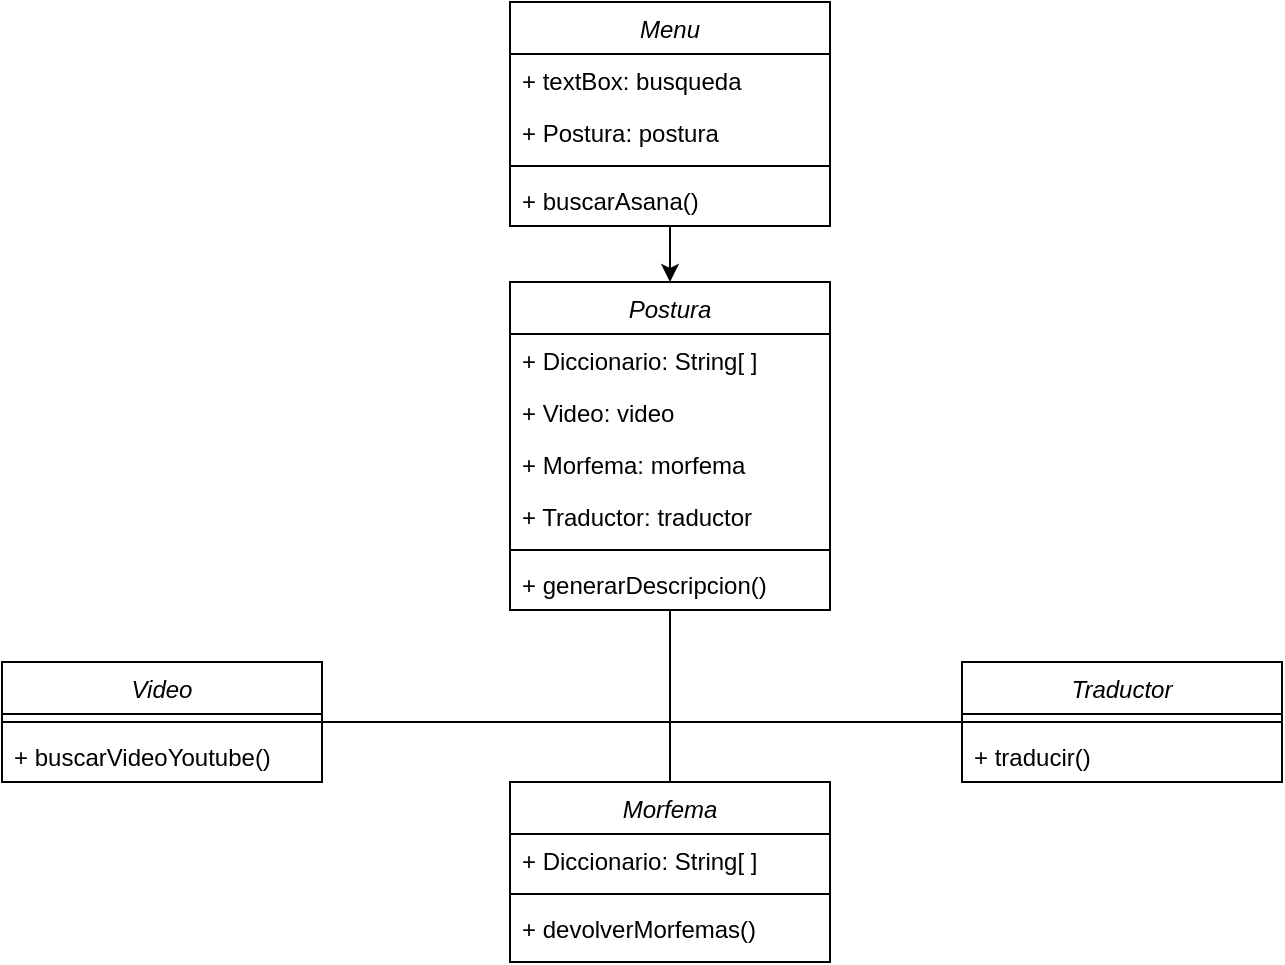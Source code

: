 <mxfile version="22.1.17" type="device">
  <diagram id="C5RBs43oDa-KdzZeNtuy" name="Page-1">
    <mxGraphModel dx="1249" dy="542" grid="1" gridSize="10" guides="1" tooltips="1" connect="1" arrows="1" fold="1" page="1" pageScale="1" pageWidth="827" pageHeight="1169" math="0" shadow="0">
      <root>
        <mxCell id="WIyWlLk6GJQsqaUBKTNV-0" />
        <mxCell id="WIyWlLk6GJQsqaUBKTNV-1" parent="WIyWlLk6GJQsqaUBKTNV-0" />
        <mxCell id="zkfFHV4jXpPFQw0GAbJ--0" value="Video" style="swimlane;fontStyle=2;align=center;verticalAlign=top;childLayout=stackLayout;horizontal=1;startSize=26;horizontalStack=0;resizeParent=1;resizeLast=0;collapsible=1;marginBottom=0;rounded=0;shadow=0;strokeWidth=1;" parent="WIyWlLk6GJQsqaUBKTNV-1" vertex="1">
          <mxGeometry x="80" y="370" width="160" height="60" as="geometry">
            <mxRectangle x="230" y="140" width="160" height="26" as="alternateBounds" />
          </mxGeometry>
        </mxCell>
        <mxCell id="zkfFHV4jXpPFQw0GAbJ--4" value="" style="line;html=1;strokeWidth=1;align=left;verticalAlign=middle;spacingTop=-1;spacingLeft=3;spacingRight=3;rotatable=0;labelPosition=right;points=[];portConstraint=eastwest;" parent="zkfFHV4jXpPFQw0GAbJ--0" vertex="1">
          <mxGeometry y="26" width="160" height="8" as="geometry" />
        </mxCell>
        <mxCell id="zkfFHV4jXpPFQw0GAbJ--5" value="+ buscarVideoYoutube()" style="text;align=left;verticalAlign=top;spacingLeft=4;spacingRight=4;overflow=hidden;rotatable=0;points=[[0,0.5],[1,0.5]];portConstraint=eastwest;" parent="zkfFHV4jXpPFQw0GAbJ--0" vertex="1">
          <mxGeometry y="34" width="160" height="26" as="geometry" />
        </mxCell>
        <mxCell id="H57lVakwy1uI_nr_VTW7-0" value="Traductor" style="swimlane;fontStyle=2;align=center;verticalAlign=top;childLayout=stackLayout;horizontal=1;startSize=26;horizontalStack=0;resizeParent=1;resizeLast=0;collapsible=1;marginBottom=0;rounded=0;shadow=0;strokeWidth=1;" vertex="1" parent="WIyWlLk6GJQsqaUBKTNV-1">
          <mxGeometry x="560" y="370" width="160" height="60" as="geometry">
            <mxRectangle x="230" y="140" width="160" height="26" as="alternateBounds" />
          </mxGeometry>
        </mxCell>
        <mxCell id="H57lVakwy1uI_nr_VTW7-4" value="" style="line;html=1;strokeWidth=1;align=left;verticalAlign=middle;spacingTop=-1;spacingLeft=3;spacingRight=3;rotatable=0;labelPosition=right;points=[];portConstraint=eastwest;" vertex="1" parent="H57lVakwy1uI_nr_VTW7-0">
          <mxGeometry y="26" width="160" height="8" as="geometry" />
        </mxCell>
        <mxCell id="H57lVakwy1uI_nr_VTW7-5" value="+ traducir()" style="text;align=left;verticalAlign=top;spacingLeft=4;spacingRight=4;overflow=hidden;rotatable=0;points=[[0,0.5],[1,0.5]];portConstraint=eastwest;" vertex="1" parent="H57lVakwy1uI_nr_VTW7-0">
          <mxGeometry y="34" width="160" height="26" as="geometry" />
        </mxCell>
        <mxCell id="H57lVakwy1uI_nr_VTW7-6" value="Menu" style="swimlane;fontStyle=2;align=center;verticalAlign=top;childLayout=stackLayout;horizontal=1;startSize=26;horizontalStack=0;resizeParent=1;resizeLast=0;collapsible=1;marginBottom=0;rounded=0;shadow=0;strokeWidth=1;" vertex="1" parent="WIyWlLk6GJQsqaUBKTNV-1">
          <mxGeometry x="334" y="40" width="160" height="112" as="geometry">
            <mxRectangle x="230" y="140" width="160" height="26" as="alternateBounds" />
          </mxGeometry>
        </mxCell>
        <mxCell id="H57lVakwy1uI_nr_VTW7-7" value="+ textBox: busqueda" style="text;align=left;verticalAlign=top;spacingLeft=4;spacingRight=4;overflow=hidden;rotatable=0;points=[[0,0.5],[1,0.5]];portConstraint=eastwest;" vertex="1" parent="H57lVakwy1uI_nr_VTW7-6">
          <mxGeometry y="26" width="160" height="26" as="geometry" />
        </mxCell>
        <mxCell id="H57lVakwy1uI_nr_VTW7-25" value="+ Postura: postura" style="text;align=left;verticalAlign=top;spacingLeft=4;spacingRight=4;overflow=hidden;rotatable=0;points=[[0,0.5],[1,0.5]];portConstraint=eastwest;rounded=0;shadow=0;html=0;" vertex="1" parent="H57lVakwy1uI_nr_VTW7-6">
          <mxGeometry y="52" width="160" height="26" as="geometry" />
        </mxCell>
        <mxCell id="H57lVakwy1uI_nr_VTW7-9" value="" style="line;html=1;strokeWidth=1;align=left;verticalAlign=middle;spacingTop=-1;spacingLeft=3;spacingRight=3;rotatable=0;labelPosition=right;points=[];portConstraint=eastwest;" vertex="1" parent="H57lVakwy1uI_nr_VTW7-6">
          <mxGeometry y="78" width="160" height="8" as="geometry" />
        </mxCell>
        <mxCell id="H57lVakwy1uI_nr_VTW7-10" value="+ buscarAsana()" style="text;align=left;verticalAlign=top;spacingLeft=4;spacingRight=4;overflow=hidden;rotatable=0;points=[[0,0.5],[1,0.5]];portConstraint=eastwest;" vertex="1" parent="H57lVakwy1uI_nr_VTW7-6">
          <mxGeometry y="86" width="160" height="26" as="geometry" />
        </mxCell>
        <mxCell id="H57lVakwy1uI_nr_VTW7-12" value="Postura" style="swimlane;fontStyle=2;align=center;verticalAlign=top;childLayout=stackLayout;horizontal=1;startSize=26;horizontalStack=0;resizeParent=1;resizeLast=0;collapsible=1;marginBottom=0;rounded=0;shadow=0;strokeWidth=1;" vertex="1" parent="WIyWlLk6GJQsqaUBKTNV-1">
          <mxGeometry x="334" y="180" width="160" height="164" as="geometry">
            <mxRectangle x="230" y="140" width="160" height="26" as="alternateBounds" />
          </mxGeometry>
        </mxCell>
        <mxCell id="H57lVakwy1uI_nr_VTW7-13" value="+ Diccionario: String[ ]" style="text;align=left;verticalAlign=top;spacingLeft=4;spacingRight=4;overflow=hidden;rotatable=0;points=[[0,0.5],[1,0.5]];portConstraint=eastwest;" vertex="1" parent="H57lVakwy1uI_nr_VTW7-12">
          <mxGeometry y="26" width="160" height="26" as="geometry" />
        </mxCell>
        <mxCell id="H57lVakwy1uI_nr_VTW7-24" value="+ Video: video" style="text;align=left;verticalAlign=top;spacingLeft=4;spacingRight=4;overflow=hidden;rotatable=0;points=[[0,0.5],[1,0.5]];portConstraint=eastwest;rounded=0;shadow=0;html=0;" vertex="1" parent="H57lVakwy1uI_nr_VTW7-12">
          <mxGeometry y="52" width="160" height="26" as="geometry" />
        </mxCell>
        <mxCell id="H57lVakwy1uI_nr_VTW7-26" value="+ Morfema: morfema" style="text;align=left;verticalAlign=top;spacingLeft=4;spacingRight=4;overflow=hidden;rotatable=0;points=[[0,0.5],[1,0.5]];portConstraint=eastwest;rounded=0;shadow=0;html=0;" vertex="1" parent="H57lVakwy1uI_nr_VTW7-12">
          <mxGeometry y="78" width="160" height="26" as="geometry" />
        </mxCell>
        <mxCell id="H57lVakwy1uI_nr_VTW7-8" value="+ Traductor: traductor" style="text;align=left;verticalAlign=top;spacingLeft=4;spacingRight=4;overflow=hidden;rotatable=0;points=[[0,0.5],[1,0.5]];portConstraint=eastwest;rounded=0;shadow=0;html=0;" vertex="1" parent="H57lVakwy1uI_nr_VTW7-12">
          <mxGeometry y="104" width="160" height="26" as="geometry" />
        </mxCell>
        <mxCell id="H57lVakwy1uI_nr_VTW7-16" value="" style="line;html=1;strokeWidth=1;align=left;verticalAlign=middle;spacingTop=-1;spacingLeft=3;spacingRight=3;rotatable=0;labelPosition=right;points=[];portConstraint=eastwest;" vertex="1" parent="H57lVakwy1uI_nr_VTW7-12">
          <mxGeometry y="130" width="160" height="8" as="geometry" />
        </mxCell>
        <mxCell id="H57lVakwy1uI_nr_VTW7-17" value="+ generarDescripcion()" style="text;align=left;verticalAlign=top;spacingLeft=4;spacingRight=4;overflow=hidden;rotatable=0;points=[[0,0.5],[1,0.5]];portConstraint=eastwest;" vertex="1" parent="H57lVakwy1uI_nr_VTW7-12">
          <mxGeometry y="138" width="160" height="26" as="geometry" />
        </mxCell>
        <mxCell id="H57lVakwy1uI_nr_VTW7-18" value="Morfema" style="swimlane;fontStyle=2;align=center;verticalAlign=top;childLayout=stackLayout;horizontal=1;startSize=26;horizontalStack=0;resizeParent=1;resizeLast=0;collapsible=1;marginBottom=0;rounded=0;shadow=0;strokeWidth=1;" vertex="1" parent="WIyWlLk6GJQsqaUBKTNV-1">
          <mxGeometry x="334" y="430" width="160" height="90" as="geometry">
            <mxRectangle x="230" y="140" width="160" height="26" as="alternateBounds" />
          </mxGeometry>
        </mxCell>
        <mxCell id="H57lVakwy1uI_nr_VTW7-28" value="+ Diccionario: String[ ]" style="text;align=left;verticalAlign=top;spacingLeft=4;spacingRight=4;overflow=hidden;rotatable=0;points=[[0,0.5],[1,0.5]];portConstraint=eastwest;" vertex="1" parent="H57lVakwy1uI_nr_VTW7-18">
          <mxGeometry y="26" width="160" height="26" as="geometry" />
        </mxCell>
        <mxCell id="H57lVakwy1uI_nr_VTW7-22" value="" style="line;html=1;strokeWidth=1;align=left;verticalAlign=middle;spacingTop=-1;spacingLeft=3;spacingRight=3;rotatable=0;labelPosition=right;points=[];portConstraint=eastwest;" vertex="1" parent="H57lVakwy1uI_nr_VTW7-18">
          <mxGeometry y="52" width="160" height="8" as="geometry" />
        </mxCell>
        <mxCell id="H57lVakwy1uI_nr_VTW7-23" value="+ devolverMorfemas()" style="text;align=left;verticalAlign=top;spacingLeft=4;spacingRight=4;overflow=hidden;rotatable=0;points=[[0,0.5],[1,0.5]];portConstraint=eastwest;" vertex="1" parent="H57lVakwy1uI_nr_VTW7-18">
          <mxGeometry y="60" width="160" height="26" as="geometry" />
        </mxCell>
        <mxCell id="H57lVakwy1uI_nr_VTW7-29" value="" style="endArrow=classic;html=1;rounded=0;" edge="1" parent="WIyWlLk6GJQsqaUBKTNV-1" source="H57lVakwy1uI_nr_VTW7-6" target="H57lVakwy1uI_nr_VTW7-12">
          <mxGeometry width="50" height="50" relative="1" as="geometry">
            <mxPoint x="390" y="310" as="sourcePoint" />
            <mxPoint x="440" y="260" as="targetPoint" />
          </mxGeometry>
        </mxCell>
        <mxCell id="H57lVakwy1uI_nr_VTW7-30" value="" style="endArrow=none;html=1;rounded=0;" edge="1" parent="WIyWlLk6GJQsqaUBKTNV-1" source="zkfFHV4jXpPFQw0GAbJ--0" target="H57lVakwy1uI_nr_VTW7-12">
          <mxGeometry width="50" height="50" relative="1" as="geometry">
            <mxPoint x="390" y="310" as="sourcePoint" />
            <mxPoint x="440" y="260" as="targetPoint" />
            <Array as="points">
              <mxPoint x="414" y="400" />
            </Array>
          </mxGeometry>
        </mxCell>
        <mxCell id="H57lVakwy1uI_nr_VTW7-31" value="" style="endArrow=none;html=1;rounded=0;" edge="1" parent="WIyWlLk6GJQsqaUBKTNV-1" source="H57lVakwy1uI_nr_VTW7-12" target="H57lVakwy1uI_nr_VTW7-0">
          <mxGeometry width="50" height="50" relative="1" as="geometry">
            <mxPoint x="570" y="200" as="sourcePoint" />
            <mxPoint x="450" y="270" as="targetPoint" />
            <Array as="points">
              <mxPoint x="414" y="400" />
            </Array>
          </mxGeometry>
        </mxCell>
        <mxCell id="H57lVakwy1uI_nr_VTW7-32" value="" style="endArrow=none;html=1;rounded=0;" edge="1" parent="WIyWlLk6GJQsqaUBKTNV-1" source="H57lVakwy1uI_nr_VTW7-18" target="H57lVakwy1uI_nr_VTW7-12">
          <mxGeometry width="50" height="50" relative="1" as="geometry">
            <mxPoint x="410" y="330" as="sourcePoint" />
            <mxPoint x="460" y="280" as="targetPoint" />
          </mxGeometry>
        </mxCell>
      </root>
    </mxGraphModel>
  </diagram>
</mxfile>
